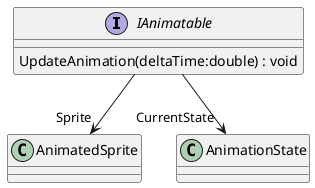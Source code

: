 @startuml
interface IAnimatable {
    UpdateAnimation(deltaTime:double) : void
}
IAnimatable --> "Sprite" AnimatedSprite
IAnimatable --> "CurrentState" AnimationState
@enduml
